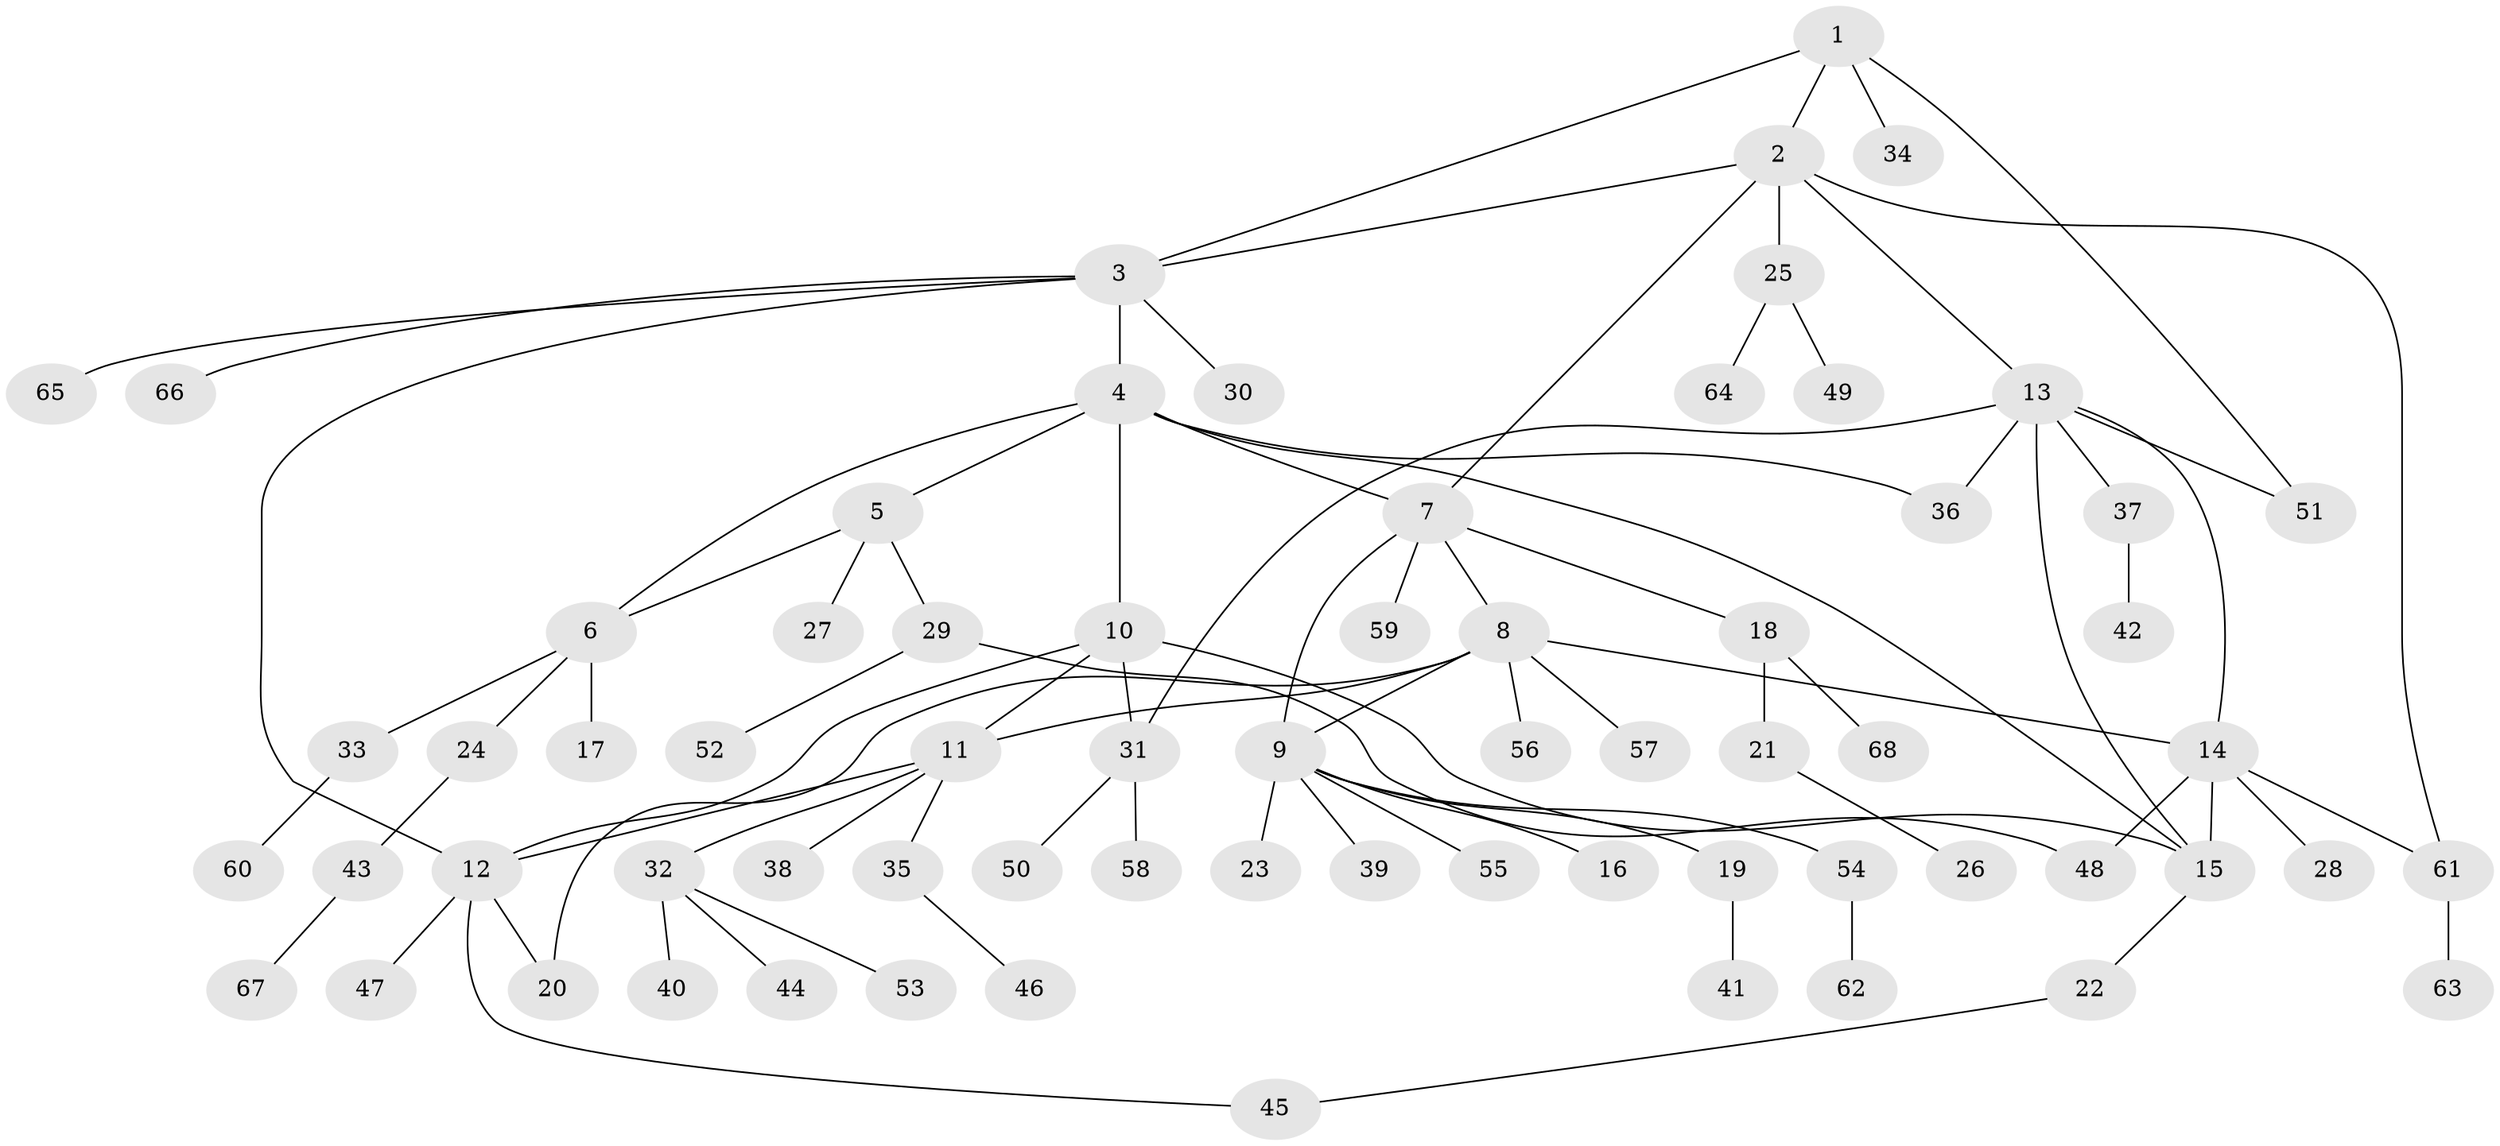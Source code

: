 // coarse degree distribution, {4: 0.10714285714285714, 2: 0.14285714285714285, 3: 0.03571428571428571, 6: 0.10714285714285714, 1: 0.42857142857142855, 5: 0.14285714285714285, 9: 0.03571428571428571}
// Generated by graph-tools (version 1.1) at 2025/37/03/04/25 23:37:32]
// undirected, 68 vertices, 85 edges
graph export_dot {
  node [color=gray90,style=filled];
  1;
  2;
  3;
  4;
  5;
  6;
  7;
  8;
  9;
  10;
  11;
  12;
  13;
  14;
  15;
  16;
  17;
  18;
  19;
  20;
  21;
  22;
  23;
  24;
  25;
  26;
  27;
  28;
  29;
  30;
  31;
  32;
  33;
  34;
  35;
  36;
  37;
  38;
  39;
  40;
  41;
  42;
  43;
  44;
  45;
  46;
  47;
  48;
  49;
  50;
  51;
  52;
  53;
  54;
  55;
  56;
  57;
  58;
  59;
  60;
  61;
  62;
  63;
  64;
  65;
  66;
  67;
  68;
  1 -- 2;
  1 -- 3;
  1 -- 34;
  1 -- 51;
  2 -- 3;
  2 -- 7;
  2 -- 13;
  2 -- 25;
  2 -- 61;
  3 -- 4;
  3 -- 12;
  3 -- 30;
  3 -- 65;
  3 -- 66;
  4 -- 5;
  4 -- 6;
  4 -- 7;
  4 -- 10;
  4 -- 15;
  4 -- 36;
  5 -- 6;
  5 -- 27;
  5 -- 29;
  6 -- 17;
  6 -- 24;
  6 -- 33;
  7 -- 8;
  7 -- 9;
  7 -- 18;
  7 -- 59;
  8 -- 9;
  8 -- 11;
  8 -- 14;
  8 -- 20;
  8 -- 56;
  8 -- 57;
  9 -- 16;
  9 -- 19;
  9 -- 23;
  9 -- 39;
  9 -- 54;
  9 -- 55;
  10 -- 11;
  10 -- 12;
  10 -- 15;
  10 -- 31;
  11 -- 12;
  11 -- 32;
  11 -- 35;
  11 -- 38;
  12 -- 20;
  12 -- 45;
  12 -- 47;
  13 -- 14;
  13 -- 15;
  13 -- 31;
  13 -- 36;
  13 -- 37;
  13 -- 51;
  14 -- 15;
  14 -- 28;
  14 -- 48;
  14 -- 61;
  15 -- 22;
  18 -- 21;
  18 -- 68;
  19 -- 41;
  21 -- 26;
  22 -- 45;
  24 -- 43;
  25 -- 49;
  25 -- 64;
  29 -- 48;
  29 -- 52;
  31 -- 50;
  31 -- 58;
  32 -- 40;
  32 -- 44;
  32 -- 53;
  33 -- 60;
  35 -- 46;
  37 -- 42;
  43 -- 67;
  54 -- 62;
  61 -- 63;
}
